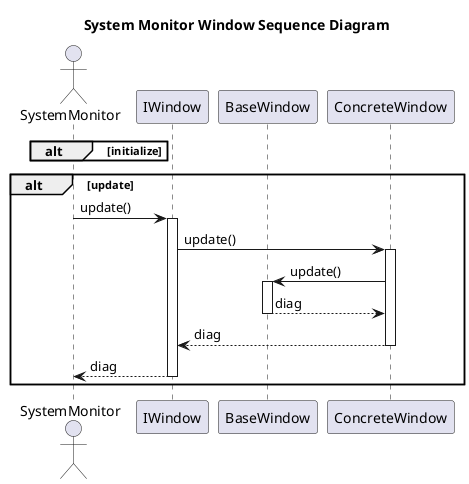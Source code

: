 @startuml
title System Monitor Window Sequence Diagram
actor SystemMonitor as system_monitor
participant IWindow as interface
participant BaseWindow as base
participant ConcreteWindow as concrete

alt initialize
end

alt update
system_monitor -> interface++: update()
interface -> concrete++: update()
concrete -> base++: update()
base --> concrete--: diag
concrete --> interface--: diag
interface --> system_monitor--: diag
end

@enduml